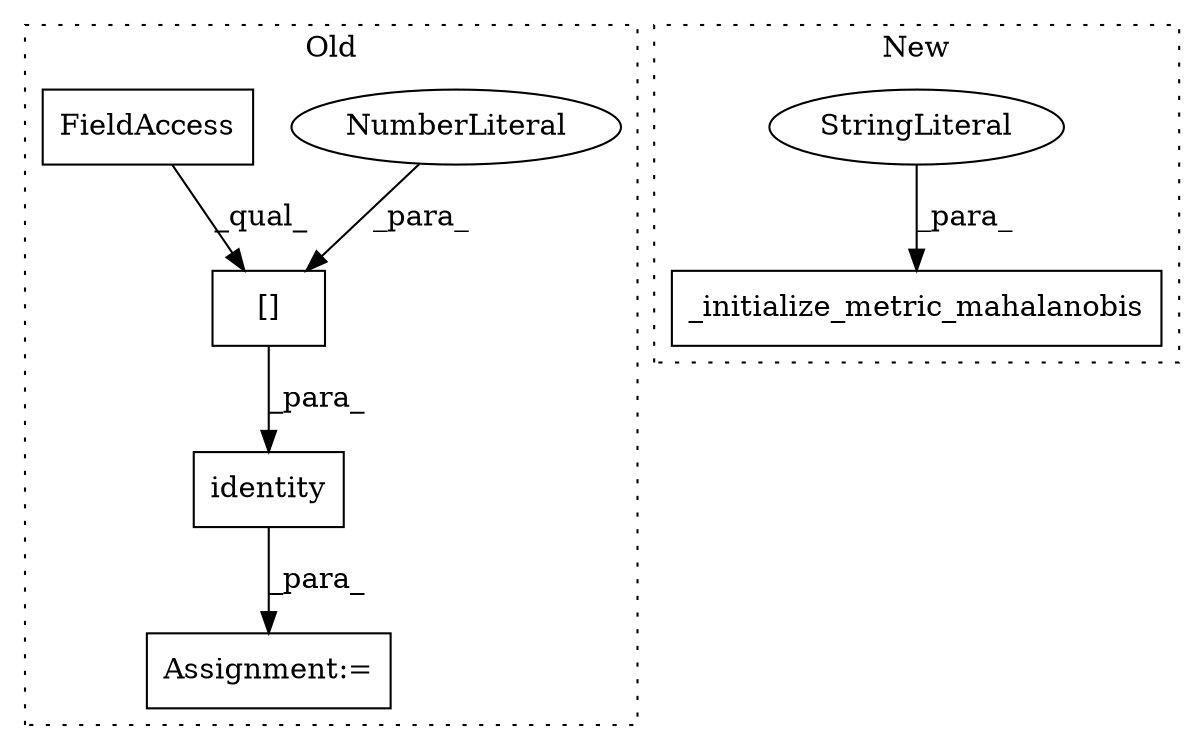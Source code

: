 digraph G {
subgraph cluster0 {
1 [label="[]" a="2" s="2000,2013" l="12,1" shape="box"];
3 [label="NumberLiteral" a="34" s="2012" l="1" shape="ellipse"];
4 [label="FieldAccess" a="22" s="2000" l="11" shape="box"];
6 [label="identity" a="32" s="1991,2014" l="9,1" shape="box"];
7 [label="Assignment:=" a="7" s="1984" l="1" shape="box"];
label = "Old";
style="dotted";
}
subgraph cluster1 {
2 [label="_initialize_metric_mahalanobis" a="32" s="2291,2369" l="31,1" shape="box"];
5 [label="StringLiteral" a="45" s="2362" l="7" shape="ellipse"];
label = "New";
style="dotted";
}
1 -> 6 [label="_para_"];
3 -> 1 [label="_para_"];
4 -> 1 [label="_qual_"];
5 -> 2 [label="_para_"];
6 -> 7 [label="_para_"];
}